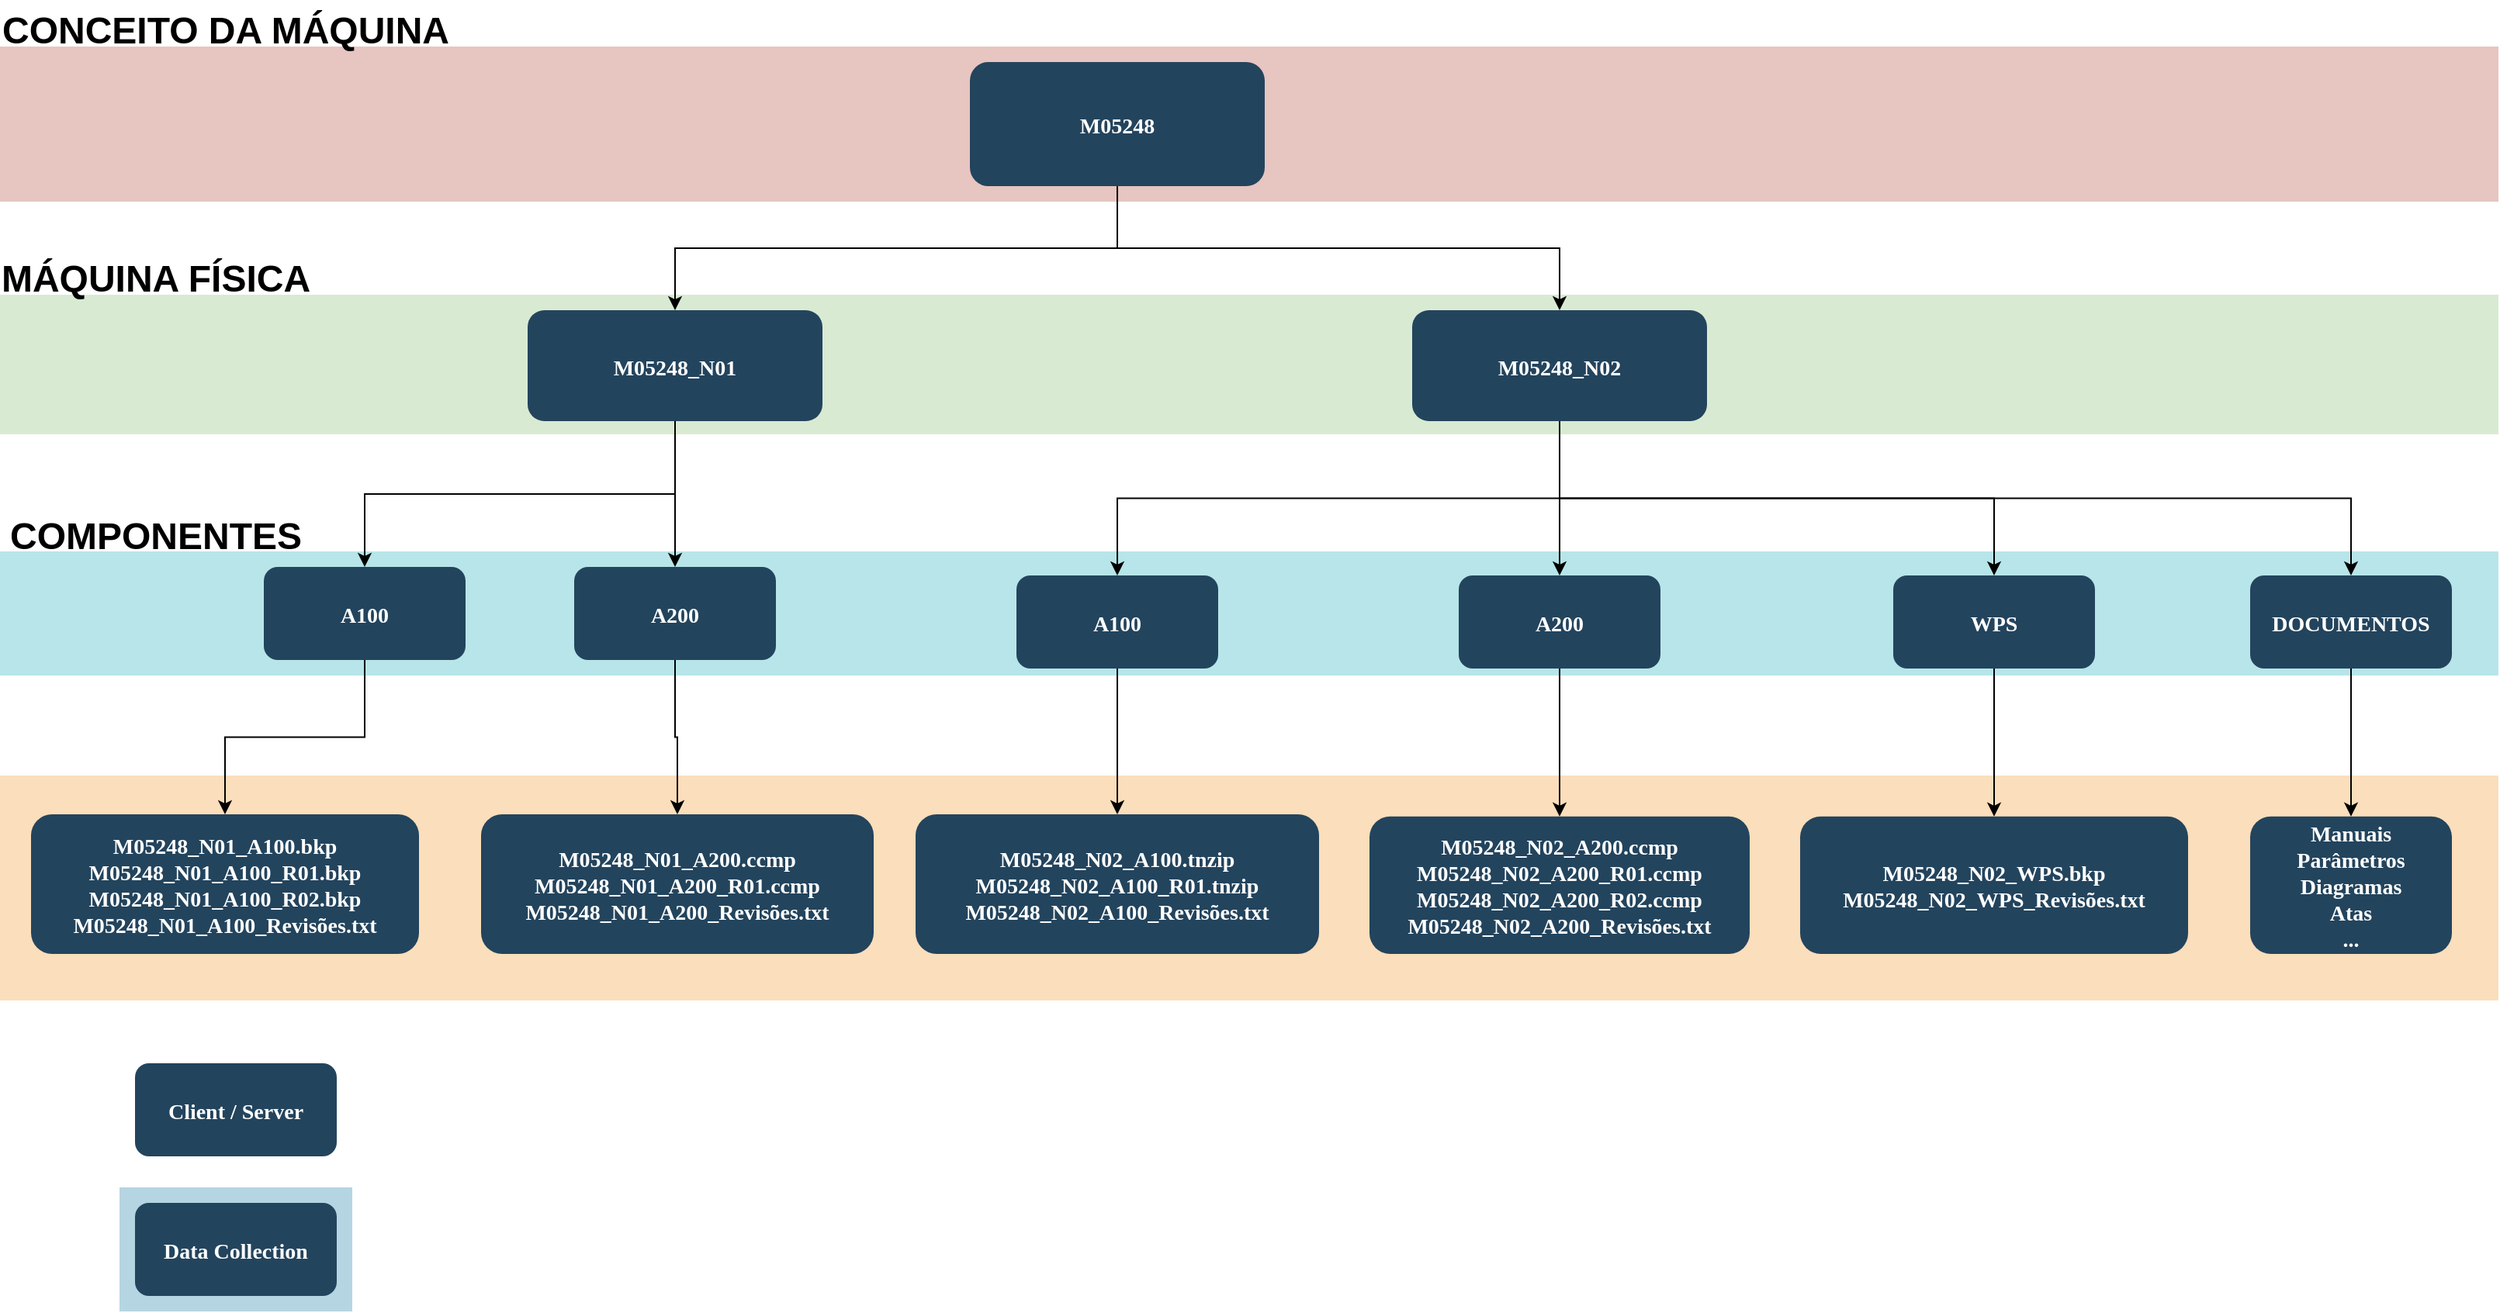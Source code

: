 <mxfile version="21.3.7" type="github">
  <diagram name="Page-1" id="2c0d36ab-eaac-3732-788b-9136903baeff">
    <mxGraphModel dx="2223" dy="1077" grid="1" gridSize="10" guides="1" tooltips="1" connect="1" arrows="1" fold="1" page="1" pageScale="1.5" pageWidth="1169" pageHeight="827" background="none" math="0" shadow="0">
      <root>
        <mxCell id="0" />
        <mxCell id="1" parent="0" />
        <mxCell id="123" value="" style="fillColor=#AE4132;strokeColor=none;opacity=30;" parent="1" vertex="1">
          <mxGeometry x="150" y="160" width="1610" height="100" as="geometry" />
        </mxCell>
        <mxCell id="117" value="" style="fillColor=#F2931E;strokeColor=none;opacity=30;" parent="1" vertex="1">
          <mxGeometry x="150" y="630" width="1610" height="145" as="geometry" />
        </mxCell>
        <mxCell id="112" value="" style="fillColor=#10739E;strokeColor=none;opacity=30;" parent="1" vertex="1">
          <mxGeometry x="227.0" y="895.5" width="150" height="80" as="geometry" />
        </mxCell>
        <mxCell id="111" value="" style="fillColor=#D9EAD3;strokeColor=none" parent="1" vertex="1">
          <mxGeometry x="150" y="320" width="1610" height="90" as="geometry" />
        </mxCell>
        <mxCell id="108" value="" style="fillColor=#12AAB5;strokeColor=none;opacity=30;" parent="1" vertex="1">
          <mxGeometry x="150" y="485.5" width="1610" height="80" as="geometry" />
        </mxCell>
        <mxCell id="Ags1X83W1c-TU1N3VqLr-136" value="" style="edgeStyle=orthogonalEdgeStyle;rounded=0;orthogonalLoop=1;jettySize=auto;html=1;entryX=0.5;entryY=0;entryDx=0;entryDy=0;exitX=0.5;exitY=1;exitDx=0;exitDy=0;" edge="1" parent="1" source="2" target="12">
          <mxGeometry relative="1" as="geometry" />
        </mxCell>
        <mxCell id="2" value="M05248" style="rounded=1;fillColor=#23445D;gradientColor=none;strokeColor=none;fontColor=#FFFFFF;fontStyle=1;fontFamily=Tahoma;fontSize=14" parent="1" vertex="1">
          <mxGeometry x="775" y="170" width="190" height="80" as="geometry" />
        </mxCell>
        <mxCell id="Ags1X83W1c-TU1N3VqLr-140" value="" style="edgeStyle=orthogonalEdgeStyle;rounded=0;orthogonalLoop=1;jettySize=auto;html=1;" edge="1" parent="1" source="12" target="29">
          <mxGeometry relative="1" as="geometry" />
        </mxCell>
        <mxCell id="12" value="M05248_N02" style="rounded=1;fillColor=#23445D;gradientColor=none;strokeColor=none;fontColor=#FFFFFF;fontStyle=1;fontFamily=Tahoma;fontSize=14" parent="1" vertex="1">
          <mxGeometry x="1060" y="330" width="190" height="71.5" as="geometry" />
        </mxCell>
        <mxCell id="Ags1X83W1c-TU1N3VqLr-126" value="" style="edgeStyle=orthogonalEdgeStyle;rounded=0;orthogonalLoop=1;jettySize=auto;html=1;entryX=0.5;entryY=0;entryDx=0;entryDy=0;exitX=0.5;exitY=1;exitDx=0;exitDy=0;" edge="1" parent="1" source="13" target="14">
          <mxGeometry relative="1" as="geometry" />
        </mxCell>
        <mxCell id="13" value="M05248_N01" style="rounded=1;fillColor=#23445D;gradientColor=none;strokeColor=none;fontColor=#FFFFFF;fontStyle=1;fontFamily=Tahoma;fontSize=14" parent="1" vertex="1">
          <mxGeometry x="490" y="330" width="190" height="71.5" as="geometry" />
        </mxCell>
        <mxCell id="Ags1X83W1c-TU1N3VqLr-129" value="" style="edgeStyle=orthogonalEdgeStyle;rounded=0;orthogonalLoop=1;jettySize=auto;html=1;" edge="1" parent="1" source="14" target="15">
          <mxGeometry relative="1" as="geometry" />
        </mxCell>
        <mxCell id="14" value="A100" style="rounded=1;fillColor=#23445D;gradientColor=none;strokeColor=none;fontColor=#FFFFFF;fontStyle=1;fontFamily=Tahoma;fontSize=14" parent="1" vertex="1">
          <mxGeometry x="320" y="495.5" width="130" height="60" as="geometry" />
        </mxCell>
        <mxCell id="15" value="M05248_N01_A100.bkp&#xa;M05248_N01_A100_R01.bkp&#xa;M05248_N01_A100_R02.bkp&#xa;M05248_N01_A100_Revisões.txt" style="rounded=1;fillColor=#23445D;gradientColor=none;strokeColor=none;fontColor=#FFFFFF;fontStyle=1;fontFamily=Tahoma;fontSize=14" parent="1" vertex="1">
          <mxGeometry x="170" y="655" width="250" height="90" as="geometry" />
        </mxCell>
        <mxCell id="Ags1X83W1c-TU1N3VqLr-130" value="" style="edgeStyle=orthogonalEdgeStyle;rounded=0;orthogonalLoop=1;jettySize=auto;html=1;" edge="1" parent="1" source="16" target="17">
          <mxGeometry relative="1" as="geometry" />
        </mxCell>
        <mxCell id="16" value="A200" style="rounded=1;fillColor=#23445D;gradientColor=none;strokeColor=none;fontColor=#FFFFFF;fontStyle=1;fontFamily=Tahoma;fontSize=14" parent="1" vertex="1">
          <mxGeometry x="520" y="495.5" width="130" height="60" as="geometry" />
        </mxCell>
        <mxCell id="17" value="M05248_N01_A200.ccmp&#xa;M05248_N01_A200_R01.ccmp&#xa;M05248_N01_A200_Revisões.txt" style="rounded=1;fillColor=#23445D;gradientColor=none;strokeColor=none;fontColor=#FFFFFF;fontStyle=1;fontFamily=Tahoma;fontSize=14" parent="1" vertex="1">
          <mxGeometry x="460" y="655" width="253" height="90" as="geometry" />
        </mxCell>
        <mxCell id="20" value="Client / Server" style="rounded=1;fillColor=#23445D;gradientColor=none;strokeColor=none;fontColor=#FFFFFF;fontStyle=1;fontFamily=Tahoma;fontSize=14" parent="1" vertex="1">
          <mxGeometry x="237" y="815.5" width="130" height="60" as="geometry" />
        </mxCell>
        <mxCell id="23" value="Data Collection" style="rounded=1;fillColor=#23445D;gradientColor=none;strokeColor=none;fontColor=#FFFFFF;fontStyle=1;fontFamily=Tahoma;fontSize=14" parent="1" vertex="1">
          <mxGeometry x="237" y="905.5" width="130" height="60" as="geometry" />
        </mxCell>
        <mxCell id="Ags1X83W1c-TU1N3VqLr-131" value="" style="edgeStyle=orthogonalEdgeStyle;rounded=0;orthogonalLoop=1;jettySize=auto;html=1;" edge="1" parent="1" source="25" target="26">
          <mxGeometry relative="1" as="geometry" />
        </mxCell>
        <mxCell id="25" value="A100" style="rounded=1;fillColor=#23445D;gradientColor=none;strokeColor=none;fontColor=#FFFFFF;fontStyle=1;fontFamily=Tahoma;fontSize=14" parent="1" vertex="1">
          <mxGeometry x="805" y="501" width="130" height="60" as="geometry" />
        </mxCell>
        <mxCell id="26" value="M05248_N02_A100.tnzip&#xa;M05248_N02_A100_R01.tnzip&#xa;M05248_N02_A100_Revisões.txt" style="rounded=1;fillColor=#23445D;gradientColor=none;strokeColor=none;fontColor=#FFFFFF;fontStyle=1;fontFamily=Tahoma;fontSize=14" parent="1" vertex="1">
          <mxGeometry x="740" y="655" width="260" height="90" as="geometry" />
        </mxCell>
        <mxCell id="Ags1X83W1c-TU1N3VqLr-132" value="" style="edgeStyle=orthogonalEdgeStyle;rounded=0;orthogonalLoop=1;jettySize=auto;html=1;" edge="1" parent="1" source="29" target="30">
          <mxGeometry relative="1" as="geometry" />
        </mxCell>
        <mxCell id="29" value="A200" style="rounded=1;fillColor=#23445D;gradientColor=none;strokeColor=none;fontColor=#FFFFFF;fontStyle=1;fontFamily=Tahoma;fontSize=14" parent="1" vertex="1">
          <mxGeometry x="1090" y="501" width="130" height="60" as="geometry" />
        </mxCell>
        <mxCell id="30" value="M05248_N02_A200.ccmp&#xa;M05248_N02_A200_R01.ccmp&#xa;M05248_N02_A200_R02.ccmp&#xa;M05248_N02_A200_Revisões.txt" style="rounded=1;fillColor=#23445D;gradientColor=none;strokeColor=none;fontColor=#FFFFFF;fontStyle=1;fontFamily=Tahoma;fontSize=14" parent="1" vertex="1">
          <mxGeometry x="1032.5" y="656.38" width="245" height="88.62" as="geometry" />
        </mxCell>
        <mxCell id="Ags1X83W1c-TU1N3VqLr-133" value="" style="edgeStyle=orthogonalEdgeStyle;rounded=0;orthogonalLoop=1;jettySize=auto;html=1;" edge="1" parent="1" source="33" target="34">
          <mxGeometry relative="1" as="geometry" />
        </mxCell>
        <mxCell id="33" value="WPS" style="rounded=1;fillColor=#23445D;gradientColor=none;strokeColor=none;fontColor=#FFFFFF;fontStyle=1;fontFamily=Tahoma;fontSize=14" parent="1" vertex="1">
          <mxGeometry x="1370" y="501" width="130" height="60" as="geometry" />
        </mxCell>
        <mxCell id="34" value="M05248_N02_WPS.bkp&#xa;M05248_N02_WPS_Revisões.txt" style="rounded=1;fillColor=#23445D;gradientColor=none;strokeColor=none;fontColor=#FFFFFF;fontStyle=1;fontFamily=Tahoma;fontSize=14" parent="1" vertex="1">
          <mxGeometry x="1310" y="656.38" width="250" height="88.62" as="geometry" />
        </mxCell>
        <mxCell id="Ags1X83W1c-TU1N3VqLr-127" value="" style="edgeStyle=orthogonalEdgeStyle;rounded=0;orthogonalLoop=1;jettySize=auto;html=1;entryX=0.5;entryY=0;entryDx=0;entryDy=0;exitX=0.5;exitY=1;exitDx=0;exitDy=0;" edge="1" parent="1" source="13" target="16">
          <mxGeometry relative="1" as="geometry">
            <mxPoint x="385" y="420.5" as="sourcePoint" />
            <mxPoint x="305" y="460.5" as="targetPoint" />
          </mxGeometry>
        </mxCell>
        <mxCell id="Ags1X83W1c-TU1N3VqLr-137" value="" style="edgeStyle=orthogonalEdgeStyle;rounded=0;orthogonalLoop=1;jettySize=auto;html=1;entryX=0.5;entryY=0;entryDx=0;entryDy=0;exitX=0.5;exitY=1;exitDx=0;exitDy=0;" edge="1" parent="1" source="2" target="13">
          <mxGeometry relative="1" as="geometry">
            <mxPoint x="862" y="286" as="sourcePoint" />
            <mxPoint x="1165" y="340" as="targetPoint" />
          </mxGeometry>
        </mxCell>
        <mxCell id="Ags1X83W1c-TU1N3VqLr-145" value="" style="edgeStyle=orthogonalEdgeStyle;rounded=0;orthogonalLoop=1;jettySize=auto;html=1;" edge="1" parent="1" source="Ags1X83W1c-TU1N3VqLr-138" target="Ags1X83W1c-TU1N3VqLr-144">
          <mxGeometry relative="1" as="geometry" />
        </mxCell>
        <mxCell id="Ags1X83W1c-TU1N3VqLr-138" value="DOCUMENTOS" style="rounded=1;fillColor=#23445D;gradientColor=none;strokeColor=none;fontColor=#FFFFFF;fontStyle=1;fontFamily=Tahoma;fontSize=14" vertex="1" parent="1">
          <mxGeometry x="1600" y="501" width="130" height="60" as="geometry" />
        </mxCell>
        <mxCell id="Ags1X83W1c-TU1N3VqLr-141" value="" style="edgeStyle=orthogonalEdgeStyle;rounded=0;orthogonalLoop=1;jettySize=auto;html=1;exitX=0.5;exitY=1;exitDx=0;exitDy=0;entryX=0.5;entryY=0;entryDx=0;entryDy=0;" edge="1" parent="1" source="12" target="33">
          <mxGeometry relative="1" as="geometry">
            <mxPoint x="1165" y="412" as="sourcePoint" />
            <mxPoint x="1165" y="466" as="targetPoint" />
          </mxGeometry>
        </mxCell>
        <mxCell id="Ags1X83W1c-TU1N3VqLr-142" value="" style="edgeStyle=orthogonalEdgeStyle;rounded=0;orthogonalLoop=1;jettySize=auto;html=1;exitX=0.5;exitY=1;exitDx=0;exitDy=0;entryX=0.5;entryY=0;entryDx=0;entryDy=0;" edge="1" parent="1" source="12" target="Ags1X83W1c-TU1N3VqLr-138">
          <mxGeometry relative="1" as="geometry">
            <mxPoint x="1165" y="412" as="sourcePoint" />
            <mxPoint x="1445" y="466" as="targetPoint" />
          </mxGeometry>
        </mxCell>
        <mxCell id="Ags1X83W1c-TU1N3VqLr-143" value="" style="edgeStyle=orthogonalEdgeStyle;rounded=0;orthogonalLoop=1;jettySize=auto;html=1;exitX=0.5;exitY=1;exitDx=0;exitDy=0;entryX=0.5;entryY=0;entryDx=0;entryDy=0;" edge="1" parent="1" source="12" target="25">
          <mxGeometry relative="1" as="geometry">
            <mxPoint x="1175" y="422" as="sourcePoint" />
            <mxPoint x="1455" y="476" as="targetPoint" />
          </mxGeometry>
        </mxCell>
        <mxCell id="Ags1X83W1c-TU1N3VqLr-144" value="Manuais&#xa;Parâmetros&#xa;Diagramas&#xa;Atas&#xa;..." style="rounded=1;fillColor=#23445D;gradientColor=none;strokeColor=none;fontColor=#FFFFFF;fontStyle=1;fontFamily=Tahoma;fontSize=14" vertex="1" parent="1">
          <mxGeometry x="1600" y="656.38" width="130" height="88.62" as="geometry" />
        </mxCell>
        <mxCell id="Ags1X83W1c-TU1N3VqLr-146" value="CONCEITO DA MÁQUINA" style="text;strokeColor=none;fillColor=none;html=1;fontSize=24;fontStyle=1;verticalAlign=middle;align=center;" vertex="1" parent="1">
          <mxGeometry x="245" y="130" width="100" height="40" as="geometry" />
        </mxCell>
        <mxCell id="Ags1X83W1c-TU1N3VqLr-150" value="MÁQUINA FÍSICA" style="text;strokeColor=none;fillColor=none;html=1;fontSize=24;fontStyle=1;verticalAlign=middle;align=center;" vertex="1" parent="1">
          <mxGeometry x="200" y="290" width="100" height="40" as="geometry" />
        </mxCell>
        <mxCell id="Ags1X83W1c-TU1N3VqLr-152" value="COMPONENTES" style="text;strokeColor=none;fillColor=none;html=1;fontSize=24;fontStyle=1;verticalAlign=middle;align=center;" vertex="1" parent="1">
          <mxGeometry x="200" y="455.5" width="100" height="40" as="geometry" />
        </mxCell>
      </root>
    </mxGraphModel>
  </diagram>
</mxfile>
